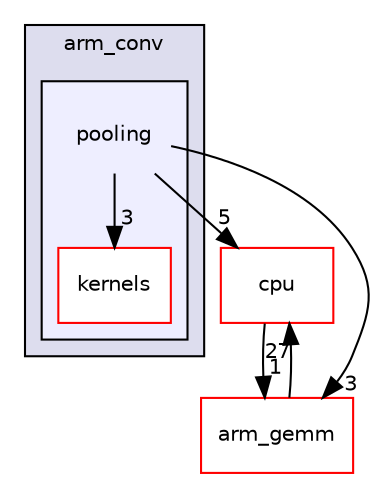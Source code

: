 digraph "src/core/NEON/kernels/arm_conv/pooling" {
  compound=true
  node [ fontsize="10", fontname="Helvetica"];
  edge [ labelfontsize="10", labelfontname="Helvetica"];
  subgraph clusterdir_ea98ae4f30fbc97db6231c6535bdb2d9 {
    graph [ bgcolor="#ddddee", pencolor="black", label="arm_conv" fontname="Helvetica", fontsize="10", URL="dir_ea98ae4f30fbc97db6231c6535bdb2d9.xhtml"]
  subgraph clusterdir_0478b45d7abe353b326d807ccde1ebbc {
    graph [ bgcolor="#eeeeff", pencolor="black", label="" URL="dir_0478b45d7abe353b326d807ccde1ebbc.xhtml"];
    dir_0478b45d7abe353b326d807ccde1ebbc [shape=plaintext label="pooling"];
  dir_760ebd195dc73279e412f00087ad2b15 [shape=box label="kernels" fillcolor="white" style="filled" color="red" URL="dir_760ebd195dc73279e412f00087ad2b15.xhtml"];
  }
  }
  dir_2c61f424fd391396db977702a2beee9a [shape=box label="cpu" fillcolor="white" style="filled" color="red" URL="dir_2c61f424fd391396db977702a2beee9a.xhtml"];
  dir_9847dd9cb7a28e46201717fa7336cf62 [shape=box label="arm_gemm" fillcolor="white" style="filled" color="red" URL="dir_9847dd9cb7a28e46201717fa7336cf62.xhtml"];
  dir_0478b45d7abe353b326d807ccde1ebbc->dir_2c61f424fd391396db977702a2beee9a [headlabel="5", labeldistance=1.5 headhref="dir_000103_000373.xhtml"];
  dir_0478b45d7abe353b326d807ccde1ebbc->dir_760ebd195dc73279e412f00087ad2b15 [headlabel="3", labeldistance=1.5 headhref="dir_000103_000177.xhtml"];
  dir_0478b45d7abe353b326d807ccde1ebbc->dir_9847dd9cb7a28e46201717fa7336cf62 [headlabel="3", labeldistance=1.5 headhref="dir_000103_000233.xhtml"];
  dir_2c61f424fd391396db977702a2beee9a->dir_9847dd9cb7a28e46201717fa7336cf62 [headlabel="1", labeldistance=1.5 headhref="dir_000373_000233.xhtml"];
  dir_9847dd9cb7a28e46201717fa7336cf62->dir_2c61f424fd391396db977702a2beee9a [headlabel="27", labeldistance=1.5 headhref="dir_000233_000373.xhtml"];
}
